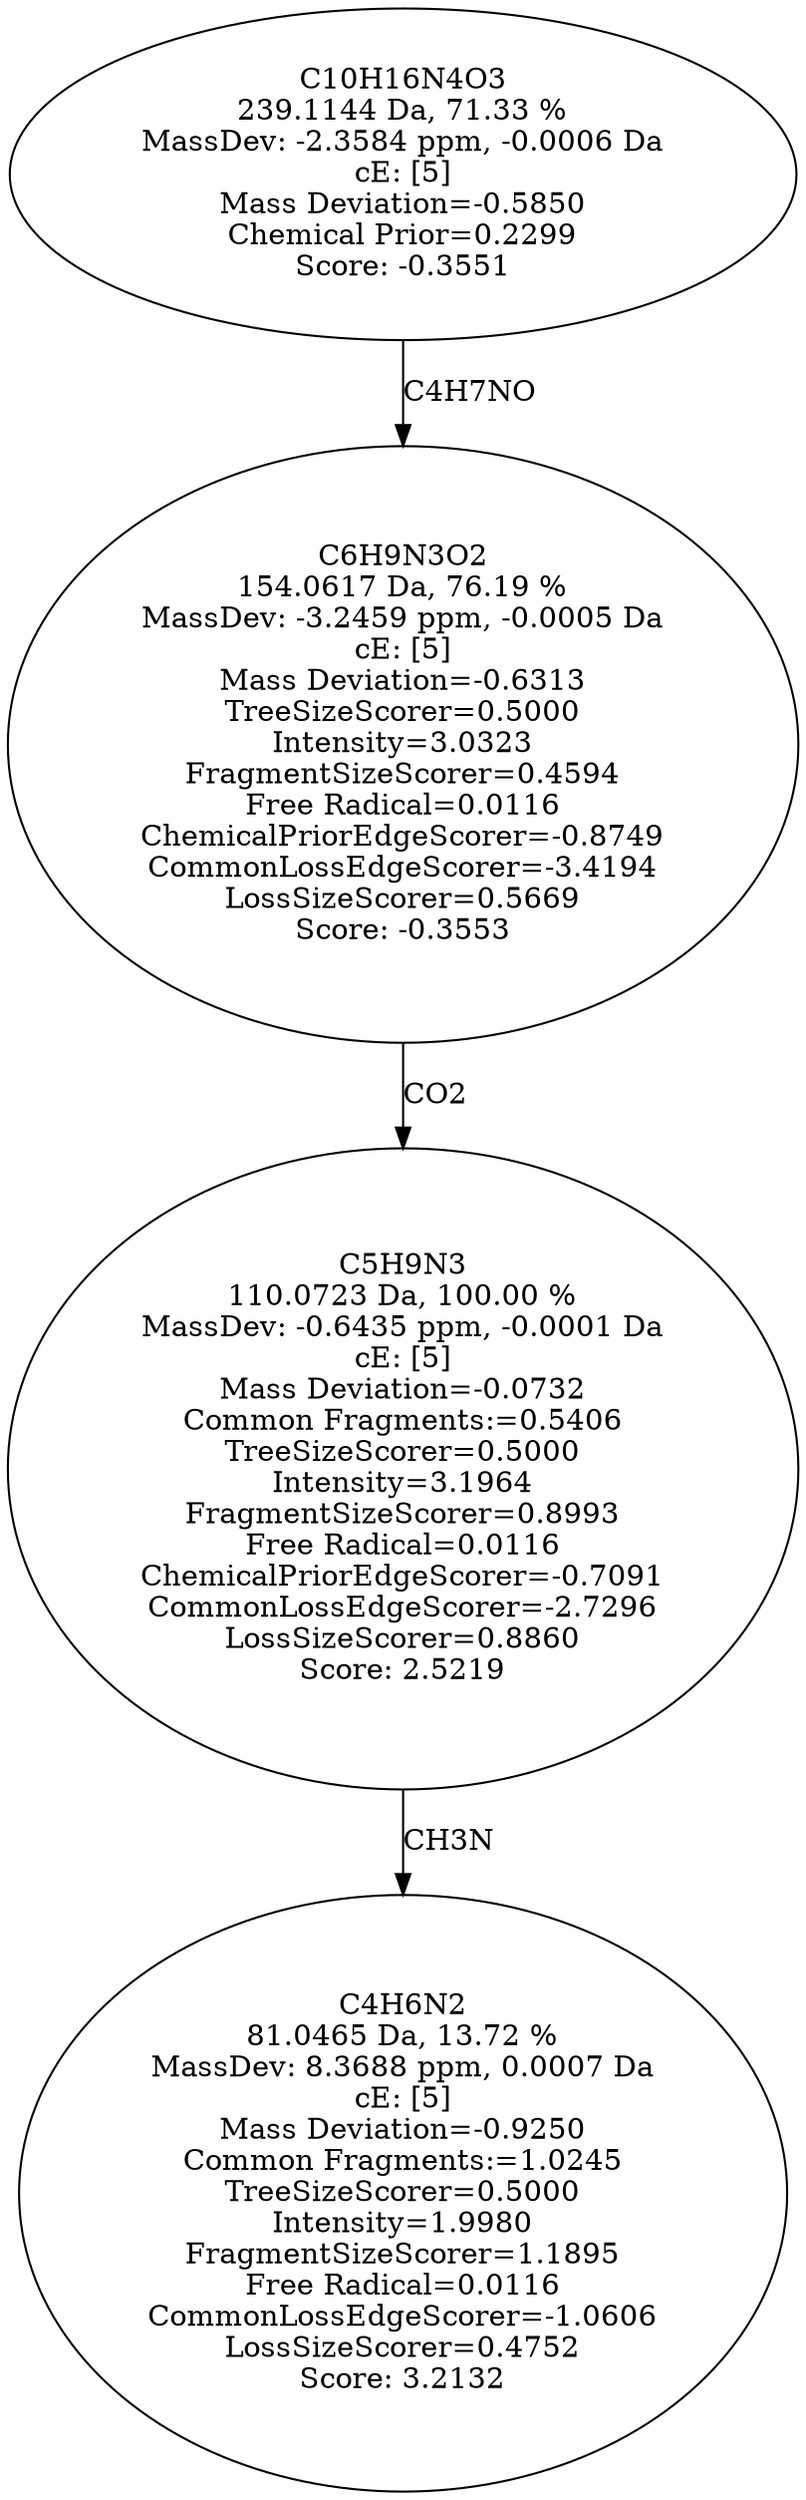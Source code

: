 strict digraph {
v1 [label="C4H6N2\n81.0465 Da, 13.72 %\nMassDev: 8.3688 ppm, 0.0007 Da\ncE: [5]\nMass Deviation=-0.9250\nCommon Fragments:=1.0245\nTreeSizeScorer=0.5000\nIntensity=1.9980\nFragmentSizeScorer=1.1895\nFree Radical=0.0116\nCommonLossEdgeScorer=-1.0606\nLossSizeScorer=0.4752\nScore: 3.2132"];
v2 [label="C5H9N3\n110.0723 Da, 100.00 %\nMassDev: -0.6435 ppm, -0.0001 Da\ncE: [5]\nMass Deviation=-0.0732\nCommon Fragments:=0.5406\nTreeSizeScorer=0.5000\nIntensity=3.1964\nFragmentSizeScorer=0.8993\nFree Radical=0.0116\nChemicalPriorEdgeScorer=-0.7091\nCommonLossEdgeScorer=-2.7296\nLossSizeScorer=0.8860\nScore: 2.5219"];
v3 [label="C6H9N3O2\n154.0617 Da, 76.19 %\nMassDev: -3.2459 ppm, -0.0005 Da\ncE: [5]\nMass Deviation=-0.6313\nTreeSizeScorer=0.5000\nIntensity=3.0323\nFragmentSizeScorer=0.4594\nFree Radical=0.0116\nChemicalPriorEdgeScorer=-0.8749\nCommonLossEdgeScorer=-3.4194\nLossSizeScorer=0.5669\nScore: -0.3553"];
v4 [label="C10H16N4O3\n239.1144 Da, 71.33 %\nMassDev: -2.3584 ppm, -0.0006 Da\ncE: [5]\nMass Deviation=-0.5850\nChemical Prior=0.2299\nScore: -0.3551"];
v2 -> v1 [label="CH3N"];
v3 -> v2 [label="CO2"];
v4 -> v3 [label="C4H7NO"];
}